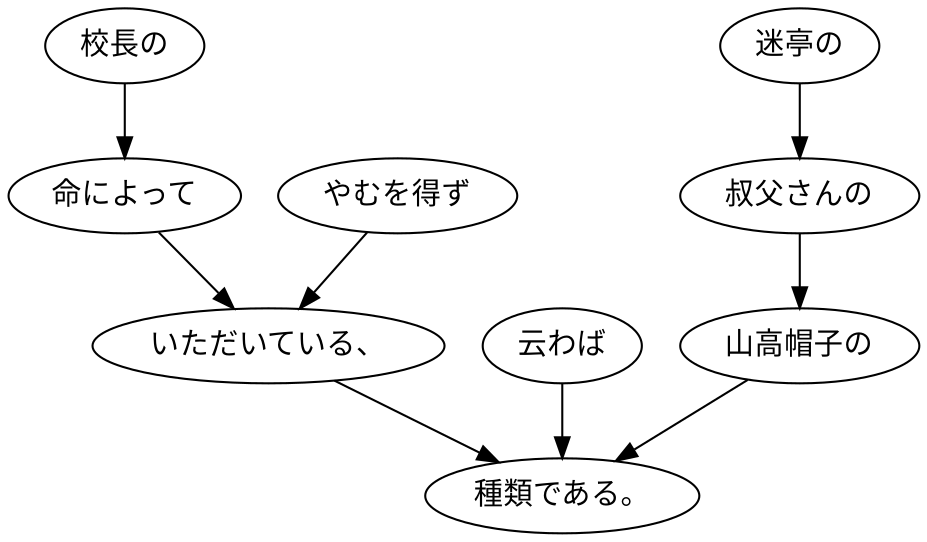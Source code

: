 digraph graph7399 {
	node0 [label="校長の"];
	node1 [label="命によって"];
	node2 [label="やむを得ず"];
	node3 [label="いただいている、"];
	node4 [label="云わば"];
	node5 [label="迷亭の"];
	node6 [label="叔父さんの"];
	node7 [label="山高帽子の"];
	node8 [label="種類である。"];
	node0 -> node1;
	node1 -> node3;
	node2 -> node3;
	node3 -> node8;
	node4 -> node8;
	node5 -> node6;
	node6 -> node7;
	node7 -> node8;
}
